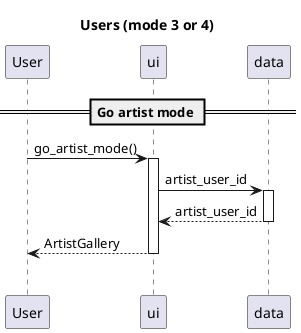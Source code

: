 @startuml
title Users (mode 3 or 4)


== Go artist mode ==
User -> ui ++: go_artist_mode()
ui -> data ++: artist_user_id
return artist_user_id
return ArtistGallery
|||


@enduml


